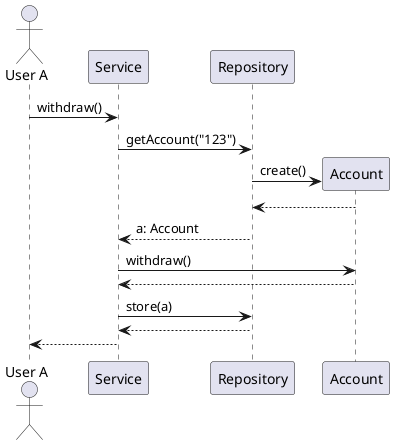 @startuml

actor "User A" as U1
participant "Service" as S
participant "Repository" as R

U1 -> S: withdraw()
S -> R: getAccount("123")
create   "Account" as A
R -> A: create()
return
S <-- R: a: Account
S -> A: withdraw()
return
S -> R: store(a)
return
U1 <-- S:

@enduml